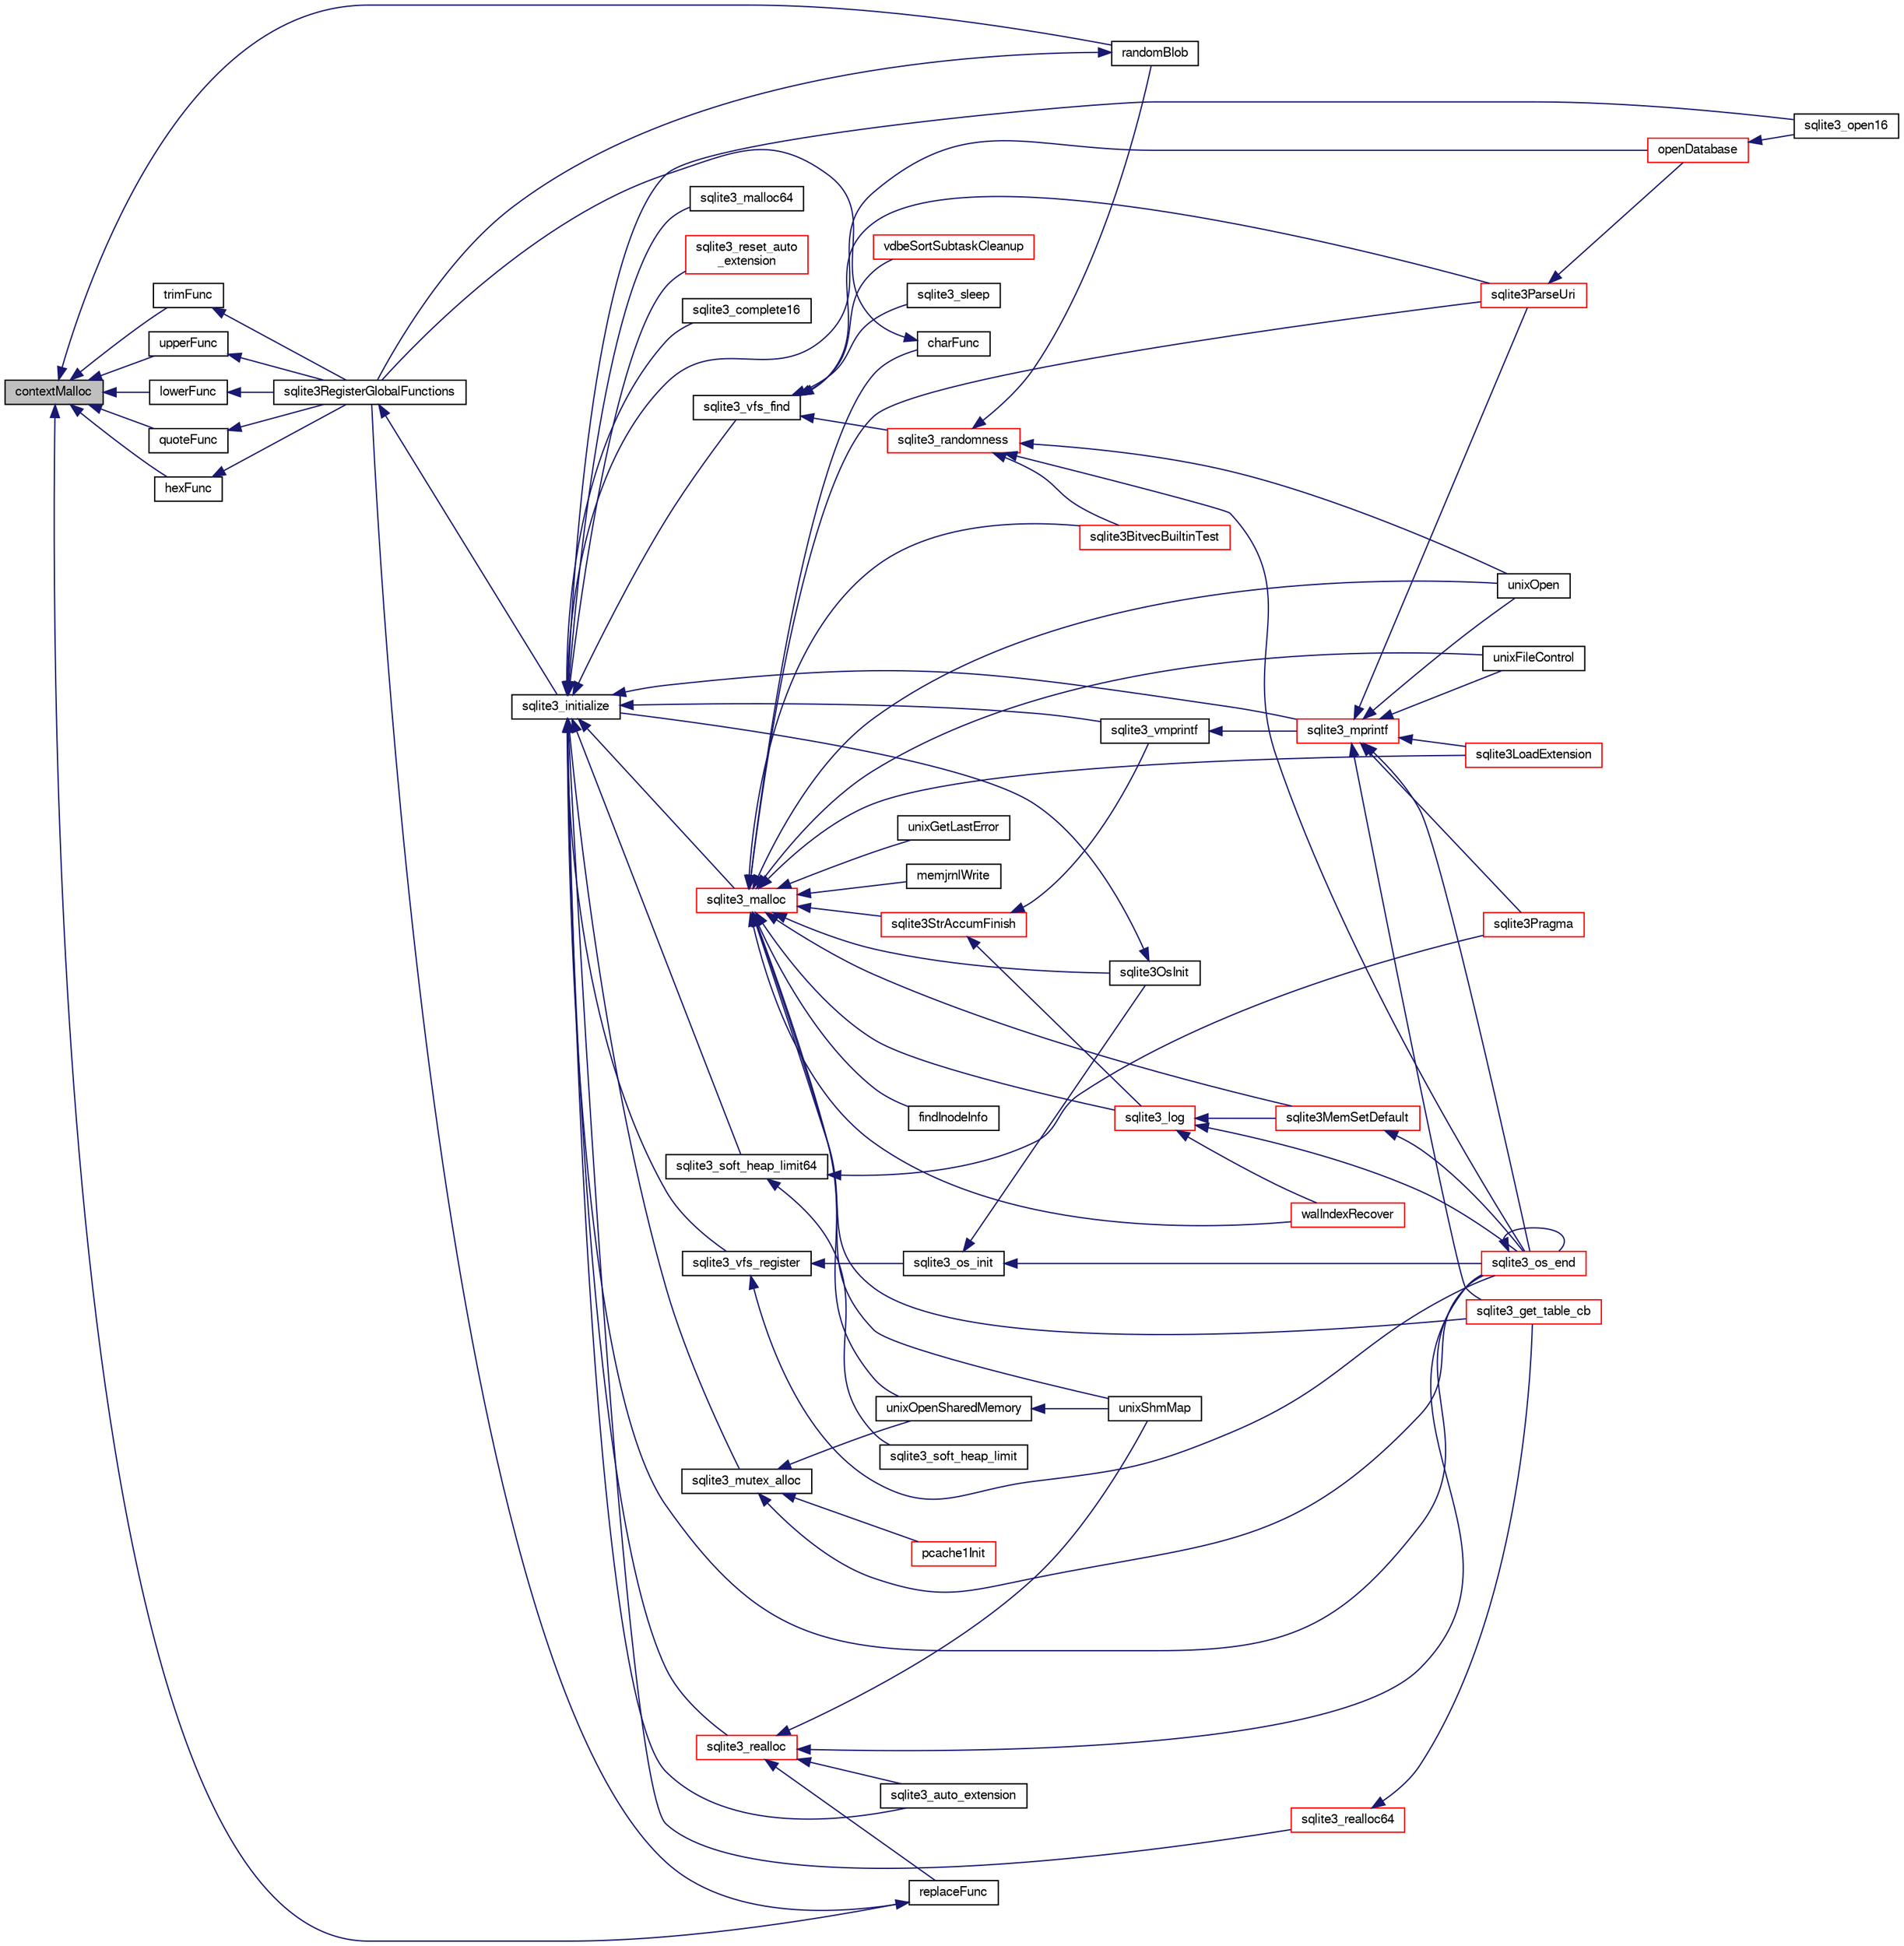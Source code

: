 digraph "contextMalloc"
{
  edge [fontname="FreeSans",fontsize="10",labelfontname="FreeSans",labelfontsize="10"];
  node [fontname="FreeSans",fontsize="10",shape=record];
  rankdir="LR";
  Node70480 [label="contextMalloc",height=0.2,width=0.4,color="black", fillcolor="grey75", style="filled", fontcolor="black"];
  Node70480 -> Node70481 [dir="back",color="midnightblue",fontsize="10",style="solid",fontname="FreeSans"];
  Node70481 [label="upperFunc",height=0.2,width=0.4,color="black", fillcolor="white", style="filled",URL="$sqlite3_8c.html#a8f26e491f9fd893cdb476c577f39f260"];
  Node70481 -> Node70482 [dir="back",color="midnightblue",fontsize="10",style="solid",fontname="FreeSans"];
  Node70482 [label="sqlite3RegisterGlobalFunctions",height=0.2,width=0.4,color="black", fillcolor="white", style="filled",URL="$sqlite3_8c.html#a9f75bd111010f29e1b8d74344473c4ec"];
  Node70482 -> Node70483 [dir="back",color="midnightblue",fontsize="10",style="solid",fontname="FreeSans"];
  Node70483 [label="sqlite3_initialize",height=0.2,width=0.4,color="black", fillcolor="white", style="filled",URL="$sqlite3_8h.html#ab0c0ee2d5d4cf8b28e9572296a8861df"];
  Node70483 -> Node70484 [dir="back",color="midnightblue",fontsize="10",style="solid",fontname="FreeSans"];
  Node70484 [label="sqlite3_vfs_find",height=0.2,width=0.4,color="black", fillcolor="white", style="filled",URL="$sqlite3_8h.html#ac201a26de3dfa1d6deb8069eb8d95627"];
  Node70484 -> Node70485 [dir="back",color="midnightblue",fontsize="10",style="solid",fontname="FreeSans"];
  Node70485 [label="sqlite3_randomness",height=0.2,width=0.4,color="red", fillcolor="white", style="filled",URL="$sqlite3_8h.html#aa452ad88657d4606e137b09c4e9315c7"];
  Node70485 -> Node70489 [dir="back",color="midnightblue",fontsize="10",style="solid",fontname="FreeSans"];
  Node70489 [label="unixOpen",height=0.2,width=0.4,color="black", fillcolor="white", style="filled",URL="$sqlite3_8c.html#a8ed5efc47b6e14f7805cd1bb9b215775"];
  Node70485 -> Node70490 [dir="back",color="midnightblue",fontsize="10",style="solid",fontname="FreeSans"];
  Node70490 [label="sqlite3_os_end",height=0.2,width=0.4,color="red", fillcolor="white", style="filled",URL="$sqlite3_8h.html#a2288c95881ecca13d994e42b6a958906"];
  Node70490 -> Node70490 [dir="back",color="midnightblue",fontsize="10",style="solid",fontname="FreeSans"];
  Node70485 -> Node70492 [dir="back",color="midnightblue",fontsize="10",style="solid",fontname="FreeSans"];
  Node70492 [label="sqlite3BitvecBuiltinTest",height=0.2,width=0.4,color="red", fillcolor="white", style="filled",URL="$sqlite3_8c.html#a9b4e3e921ce1ede6f10a9106c034ff9b"];
  Node70485 -> Node70887 [dir="back",color="midnightblue",fontsize="10",style="solid",fontname="FreeSans"];
  Node70887 [label="randomBlob",height=0.2,width=0.4,color="black", fillcolor="white", style="filled",URL="$sqlite3_8c.html#a2b058708f7f26feb80fce84c3e375d64"];
  Node70887 -> Node70482 [dir="back",color="midnightblue",fontsize="10",style="solid",fontname="FreeSans"];
  Node70484 -> Node70888 [dir="back",color="midnightblue",fontsize="10",style="solid",fontname="FreeSans"];
  Node70888 [label="vdbeSortSubtaskCleanup",height=0.2,width=0.4,color="red", fillcolor="white", style="filled",URL="$sqlite3_8c.html#abc8ce4c3ef58cc10f5b27642aab32b30"];
  Node70484 -> Node70891 [dir="back",color="midnightblue",fontsize="10",style="solid",fontname="FreeSans"];
  Node70891 [label="sqlite3ParseUri",height=0.2,width=0.4,color="red", fillcolor="white", style="filled",URL="$sqlite3_8c.html#aaa912f29a67460d8b2186c97056e8767"];
  Node70891 -> Node70734 [dir="back",color="midnightblue",fontsize="10",style="solid",fontname="FreeSans"];
  Node70734 [label="openDatabase",height=0.2,width=0.4,color="red", fillcolor="white", style="filled",URL="$sqlite3_8c.html#a6a9c3bc3a64234e863413f41db473758"];
  Node70734 -> Node70737 [dir="back",color="midnightblue",fontsize="10",style="solid",fontname="FreeSans"];
  Node70737 [label="sqlite3_open16",height=0.2,width=0.4,color="black", fillcolor="white", style="filled",URL="$sqlite3_8h.html#adbc401bb96713f32e553db32f6f3ca33"];
  Node70484 -> Node70892 [dir="back",color="midnightblue",fontsize="10",style="solid",fontname="FreeSans"];
  Node70892 [label="sqlite3_sleep",height=0.2,width=0.4,color="black", fillcolor="white", style="filled",URL="$sqlite3_8h.html#ad0c133ddbbecb6433f3c6ebef8966efa"];
  Node70483 -> Node70893 [dir="back",color="midnightblue",fontsize="10",style="solid",fontname="FreeSans"];
  Node70893 [label="sqlite3_vfs_register",height=0.2,width=0.4,color="black", fillcolor="white", style="filled",URL="$sqlite3_8h.html#a7184b289ccd4c4c7200589137d88c4ae"];
  Node70893 -> Node70894 [dir="back",color="midnightblue",fontsize="10",style="solid",fontname="FreeSans"];
  Node70894 [label="sqlite3_os_init",height=0.2,width=0.4,color="black", fillcolor="white", style="filled",URL="$sqlite3_8h.html#acebc2290d00a32d3afe2361f2979038b"];
  Node70894 -> Node70895 [dir="back",color="midnightblue",fontsize="10",style="solid",fontname="FreeSans"];
  Node70895 [label="sqlite3OsInit",height=0.2,width=0.4,color="black", fillcolor="white", style="filled",URL="$sqlite3_8c.html#afeaa886fe1ca086a30fd278b1d069762"];
  Node70895 -> Node70483 [dir="back",color="midnightblue",fontsize="10",style="solid",fontname="FreeSans"];
  Node70894 -> Node70490 [dir="back",color="midnightblue",fontsize="10",style="solid",fontname="FreeSans"];
  Node70893 -> Node70490 [dir="back",color="midnightblue",fontsize="10",style="solid",fontname="FreeSans"];
  Node70483 -> Node70896 [dir="back",color="midnightblue",fontsize="10",style="solid",fontname="FreeSans"];
  Node70896 [label="sqlite3_mutex_alloc",height=0.2,width=0.4,color="black", fillcolor="white", style="filled",URL="$sqlite3_8h.html#aa3f89418cd18e99596435c958b29b650"];
  Node70896 -> Node70897 [dir="back",color="midnightblue",fontsize="10",style="solid",fontname="FreeSans"];
  Node70897 [label="unixOpenSharedMemory",height=0.2,width=0.4,color="black", fillcolor="white", style="filled",URL="$sqlite3_8c.html#a30775afa2e08ca6ddc7853326afed7c7"];
  Node70897 -> Node70898 [dir="back",color="midnightblue",fontsize="10",style="solid",fontname="FreeSans"];
  Node70898 [label="unixShmMap",height=0.2,width=0.4,color="black", fillcolor="white", style="filled",URL="$sqlite3_8c.html#aeaa77f0ab08a4f4ee5f86e8c9727e974"];
  Node70896 -> Node70490 [dir="back",color="midnightblue",fontsize="10",style="solid",fontname="FreeSans"];
  Node70896 -> Node70899 [dir="back",color="midnightblue",fontsize="10",style="solid",fontname="FreeSans"];
  Node70899 [label="pcache1Init",height=0.2,width=0.4,color="red", fillcolor="white", style="filled",URL="$sqlite3_8c.html#a05e9c1daf3dd812db1d769b69b20e069"];
  Node70483 -> Node70969 [dir="back",color="midnightblue",fontsize="10",style="solid",fontname="FreeSans"];
  Node70969 [label="sqlite3_soft_heap_limit64",height=0.2,width=0.4,color="black", fillcolor="white", style="filled",URL="$sqlite3_8h.html#ab37b3a4d1652e3acb2c43d1252e6b852"];
  Node70969 -> Node70970 [dir="back",color="midnightblue",fontsize="10",style="solid",fontname="FreeSans"];
  Node70970 [label="sqlite3_soft_heap_limit",height=0.2,width=0.4,color="black", fillcolor="white", style="filled",URL="$sqlite3_8h.html#a18c3472581de3072201723e798524fdc"];
  Node70969 -> Node70577 [dir="back",color="midnightblue",fontsize="10",style="solid",fontname="FreeSans"];
  Node70577 [label="sqlite3Pragma",height=0.2,width=0.4,color="red", fillcolor="white", style="filled",URL="$sqlite3_8c.html#a111391370f58f8e6a6eca51fd34d62ed"];
  Node70483 -> Node70971 [dir="back",color="midnightblue",fontsize="10",style="solid",fontname="FreeSans"];
  Node70971 [label="sqlite3_malloc",height=0.2,width=0.4,color="red", fillcolor="white", style="filled",URL="$sqlite3_8h.html#a510e31845345737f17d86ce0b2328356"];
  Node70971 -> Node70895 [dir="back",color="midnightblue",fontsize="10",style="solid",fontname="FreeSans"];
  Node70971 -> Node70967 [dir="back",color="midnightblue",fontsize="10",style="solid",fontname="FreeSans"];
  Node70967 [label="sqlite3MemSetDefault",height=0.2,width=0.4,color="red", fillcolor="white", style="filled",URL="$sqlite3_8c.html#a162fbfd727e92c5f8f72625b5ff62549"];
  Node70967 -> Node70490 [dir="back",color="midnightblue",fontsize="10",style="solid",fontname="FreeSans"];
  Node70971 -> Node70972 [dir="back",color="midnightblue",fontsize="10",style="solid",fontname="FreeSans"];
  Node70972 [label="sqlite3StrAccumFinish",height=0.2,width=0.4,color="red", fillcolor="white", style="filled",URL="$sqlite3_8c.html#adb7f26b10ac1b847db6f000ef4c2e2ba"];
  Node70972 -> Node71046 [dir="back",color="midnightblue",fontsize="10",style="solid",fontname="FreeSans"];
  Node71046 [label="sqlite3_vmprintf",height=0.2,width=0.4,color="black", fillcolor="white", style="filled",URL="$sqlite3_8h.html#ac240de67ddf003828f16a6d9dd3fa3ca"];
  Node71046 -> Node71047 [dir="back",color="midnightblue",fontsize="10",style="solid",fontname="FreeSans"];
  Node71047 [label="sqlite3_mprintf",height=0.2,width=0.4,color="red", fillcolor="white", style="filled",URL="$sqlite3_8h.html#a9533933e57f7ccbb48c32041ce3a8862"];
  Node71047 -> Node70488 [dir="back",color="midnightblue",fontsize="10",style="solid",fontname="FreeSans"];
  Node70488 [label="unixFileControl",height=0.2,width=0.4,color="black", fillcolor="white", style="filled",URL="$sqlite3_8c.html#ad71f213fa385cc58f307cefd953c03ae"];
  Node71047 -> Node70489 [dir="back",color="midnightblue",fontsize="10",style="solid",fontname="FreeSans"];
  Node71047 -> Node70490 [dir="back",color="midnightblue",fontsize="10",style="solid",fontname="FreeSans"];
  Node71047 -> Node71050 [dir="back",color="midnightblue",fontsize="10",style="solid",fontname="FreeSans"];
  Node71050 [label="sqlite3LoadExtension",height=0.2,width=0.4,color="red", fillcolor="white", style="filled",URL="$sqlite3_8c.html#a3b46232455de4779a67c63b2c9004245"];
  Node71047 -> Node70577 [dir="back",color="midnightblue",fontsize="10",style="solid",fontname="FreeSans"];
  Node71047 -> Node71053 [dir="back",color="midnightblue",fontsize="10",style="solid",fontname="FreeSans"];
  Node71053 [label="sqlite3_get_table_cb",height=0.2,width=0.4,color="red", fillcolor="white", style="filled",URL="$sqlite3_8c.html#a1dbaba1b543953c0dade97357c5866b1"];
  Node71047 -> Node70891 [dir="back",color="midnightblue",fontsize="10",style="solid",fontname="FreeSans"];
  Node70972 -> Node71156 [dir="back",color="midnightblue",fontsize="10",style="solid",fontname="FreeSans"];
  Node71156 [label="sqlite3_log",height=0.2,width=0.4,color="red", fillcolor="white", style="filled",URL="$sqlite3_8h.html#a298c9699bf9c143662c6b1fec4b2dc3b"];
  Node71156 -> Node70967 [dir="back",color="midnightblue",fontsize="10",style="solid",fontname="FreeSans"];
  Node71156 -> Node70490 [dir="back",color="midnightblue",fontsize="10",style="solid",fontname="FreeSans"];
  Node71156 -> Node71085 [dir="back",color="midnightblue",fontsize="10",style="solid",fontname="FreeSans"];
  Node71085 [label="walIndexRecover",height=0.2,width=0.4,color="red", fillcolor="white", style="filled",URL="$sqlite3_8c.html#ab4ee99f3710323acbeb6c495dd18d205"];
  Node70971 -> Node71156 [dir="back",color="midnightblue",fontsize="10",style="solid",fontname="FreeSans"];
  Node70971 -> Node71235 [dir="back",color="midnightblue",fontsize="10",style="solid",fontname="FreeSans"];
  Node71235 [label="findInodeInfo",height=0.2,width=0.4,color="black", fillcolor="white", style="filled",URL="$sqlite3_8c.html#ac92c39062e69a79c4a62dfd55242c782"];
  Node70971 -> Node70488 [dir="back",color="midnightblue",fontsize="10",style="solid",fontname="FreeSans"];
  Node70971 -> Node70897 [dir="back",color="midnightblue",fontsize="10",style="solid",fontname="FreeSans"];
  Node70971 -> Node70898 [dir="back",color="midnightblue",fontsize="10",style="solid",fontname="FreeSans"];
  Node70971 -> Node70489 [dir="back",color="midnightblue",fontsize="10",style="solid",fontname="FreeSans"];
  Node70971 -> Node71068 [dir="back",color="midnightblue",fontsize="10",style="solid",fontname="FreeSans"];
  Node71068 [label="unixGetLastError",height=0.2,width=0.4,color="black", fillcolor="white", style="filled",URL="$sqlite3_8c.html#aed1e42f49d74b419c3c85b559dd61240"];
  Node70971 -> Node70492 [dir="back",color="midnightblue",fontsize="10",style="solid",fontname="FreeSans"];
  Node70971 -> Node71085 [dir="back",color="midnightblue",fontsize="10",style="solid",fontname="FreeSans"];
  Node70971 -> Node71236 [dir="back",color="midnightblue",fontsize="10",style="solid",fontname="FreeSans"];
  Node71236 [label="memjrnlWrite",height=0.2,width=0.4,color="black", fillcolor="white", style="filled",URL="$sqlite3_8c.html#af8bd7d5d7eafce5542f8de300a120c47"];
  Node70971 -> Node71237 [dir="back",color="midnightblue",fontsize="10",style="solid",fontname="FreeSans"];
  Node71237 [label="charFunc",height=0.2,width=0.4,color="black", fillcolor="white", style="filled",URL="$sqlite3_8c.html#ab9b72ce47fcea3c3b92e816435a0fd91"];
  Node71237 -> Node70482 [dir="back",color="midnightblue",fontsize="10",style="solid",fontname="FreeSans"];
  Node70971 -> Node71050 [dir="back",color="midnightblue",fontsize="10",style="solid",fontname="FreeSans"];
  Node70971 -> Node71053 [dir="back",color="midnightblue",fontsize="10",style="solid",fontname="FreeSans"];
  Node70971 -> Node70891 [dir="back",color="midnightblue",fontsize="10",style="solid",fontname="FreeSans"];
  Node70483 -> Node71238 [dir="back",color="midnightblue",fontsize="10",style="solid",fontname="FreeSans"];
  Node71238 [label="sqlite3_malloc64",height=0.2,width=0.4,color="black", fillcolor="white", style="filled",URL="$sqlite3_8h.html#a12b7ee85e539ea28c130c5c75b96a82a"];
  Node70483 -> Node71239 [dir="back",color="midnightblue",fontsize="10",style="solid",fontname="FreeSans"];
  Node71239 [label="sqlite3_realloc",height=0.2,width=0.4,color="red", fillcolor="white", style="filled",URL="$sqlite3_8h.html#a627f0eeface58024ef47403d8cc76b35"];
  Node71239 -> Node70898 [dir="back",color="midnightblue",fontsize="10",style="solid",fontname="FreeSans"];
  Node71239 -> Node70490 [dir="back",color="midnightblue",fontsize="10",style="solid",fontname="FreeSans"];
  Node71239 -> Node71109 [dir="back",color="midnightblue",fontsize="10",style="solid",fontname="FreeSans"];
  Node71109 [label="replaceFunc",height=0.2,width=0.4,color="black", fillcolor="white", style="filled",URL="$sqlite3_8c.html#a752b98a7c55d204c397a4902b49b1ce4"];
  Node71109 -> Node70482 [dir="back",color="midnightblue",fontsize="10",style="solid",fontname="FreeSans"];
  Node71239 -> Node71255 [dir="back",color="midnightblue",fontsize="10",style="solid",fontname="FreeSans"];
  Node71255 [label="sqlite3_auto_extension",height=0.2,width=0.4,color="black", fillcolor="white", style="filled",URL="$sqlite3_8h.html#a85a95b45e94f6bcd52aa39b6acdb36d7"];
  Node70483 -> Node71257 [dir="back",color="midnightblue",fontsize="10",style="solid",fontname="FreeSans"];
  Node71257 [label="sqlite3_realloc64",height=0.2,width=0.4,color="red", fillcolor="white", style="filled",URL="$sqlite3_8h.html#afe88c85e9f864a3fd92941cad197245d"];
  Node71257 -> Node71053 [dir="back",color="midnightblue",fontsize="10",style="solid",fontname="FreeSans"];
  Node70483 -> Node71046 [dir="back",color="midnightblue",fontsize="10",style="solid",fontname="FreeSans"];
  Node70483 -> Node71047 [dir="back",color="midnightblue",fontsize="10",style="solid",fontname="FreeSans"];
  Node70483 -> Node70490 [dir="back",color="midnightblue",fontsize="10",style="solid",fontname="FreeSans"];
  Node70483 -> Node71255 [dir="back",color="midnightblue",fontsize="10",style="solid",fontname="FreeSans"];
  Node70483 -> Node71356 [dir="back",color="midnightblue",fontsize="10",style="solid",fontname="FreeSans"];
  Node71356 [label="sqlite3_reset_auto\l_extension",height=0.2,width=0.4,color="red", fillcolor="white", style="filled",URL="$sqlite3_8h.html#ac33f4064ae6690cada7bdc89e8153ffc"];
  Node70483 -> Node71222 [dir="back",color="midnightblue",fontsize="10",style="solid",fontname="FreeSans"];
  Node71222 [label="sqlite3_complete16",height=0.2,width=0.4,color="black", fillcolor="white", style="filled",URL="$sqlite3_8h.html#a3260341c2ef82787acca48414a1d03a1"];
  Node70483 -> Node70734 [dir="back",color="midnightblue",fontsize="10",style="solid",fontname="FreeSans"];
  Node70483 -> Node70737 [dir="back",color="midnightblue",fontsize="10",style="solid",fontname="FreeSans"];
  Node70480 -> Node71105 [dir="back",color="midnightblue",fontsize="10",style="solid",fontname="FreeSans"];
  Node71105 [label="lowerFunc",height=0.2,width=0.4,color="black", fillcolor="white", style="filled",URL="$sqlite3_8c.html#a37a07e2d7c0cb4c521e9c334596c89a7"];
  Node71105 -> Node70482 [dir="back",color="midnightblue",fontsize="10",style="solid",fontname="FreeSans"];
  Node70480 -> Node70887 [dir="back",color="midnightblue",fontsize="10",style="solid",fontname="FreeSans"];
  Node70480 -> Node71107 [dir="back",color="midnightblue",fontsize="10",style="solid",fontname="FreeSans"];
  Node71107 [label="quoteFunc",height=0.2,width=0.4,color="black", fillcolor="white", style="filled",URL="$sqlite3_8c.html#a8e64c0ef376144dfad6a4a3d499056b8"];
  Node71107 -> Node70482 [dir="back",color="midnightblue",fontsize="10",style="solid",fontname="FreeSans"];
  Node70480 -> Node71108 [dir="back",color="midnightblue",fontsize="10",style="solid",fontname="FreeSans"];
  Node71108 [label="hexFunc",height=0.2,width=0.4,color="black", fillcolor="white", style="filled",URL="$sqlite3_8c.html#a2e2cd151b75b794723d7c4f30fe57c8b"];
  Node71108 -> Node70482 [dir="back",color="midnightblue",fontsize="10",style="solid",fontname="FreeSans"];
  Node70480 -> Node71109 [dir="back",color="midnightblue",fontsize="10",style="solid",fontname="FreeSans"];
  Node70480 -> Node71110 [dir="back",color="midnightblue",fontsize="10",style="solid",fontname="FreeSans"];
  Node71110 [label="trimFunc",height=0.2,width=0.4,color="black", fillcolor="white", style="filled",URL="$sqlite3_8c.html#afad56dbe7f08139a630156e644b14704"];
  Node71110 -> Node70482 [dir="back",color="midnightblue",fontsize="10",style="solid",fontname="FreeSans"];
}
